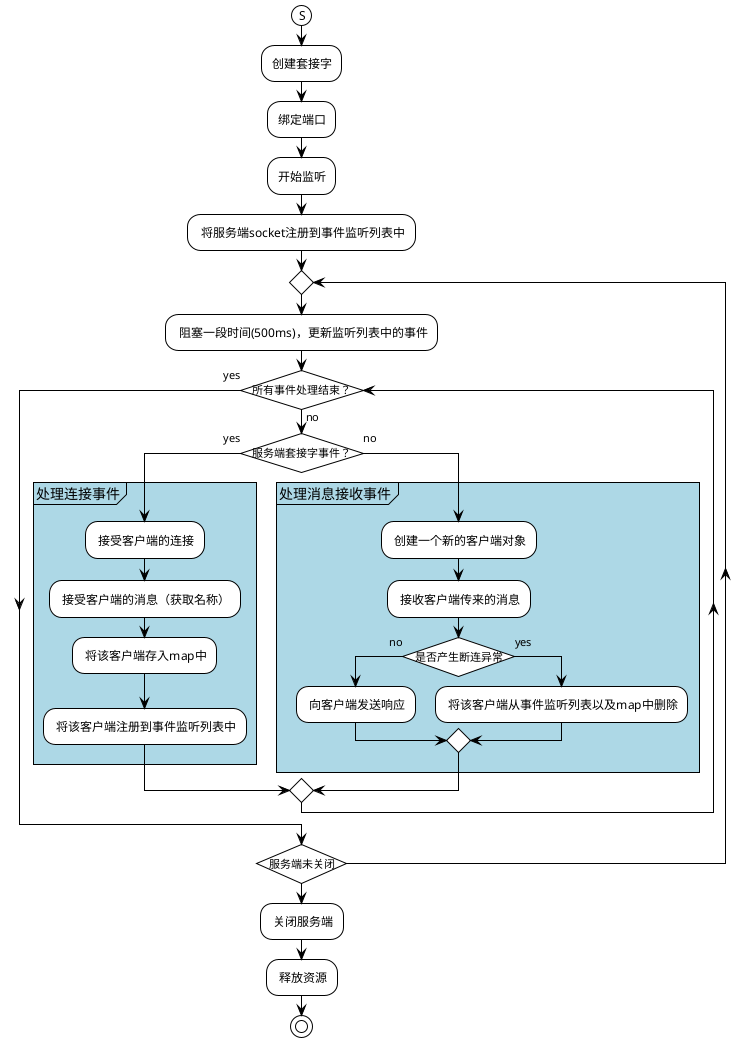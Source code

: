 @startuml
!theme plain
skinparam conditionStyle InsideDiamond
|服务端线程|
/' start '/
(S)
:创建套接字;
:绑定端口;
:开始监听;
: 将服务端socket注册到事件监听列表中;
repeat 
    : 阻塞一段时间(500ms)，更新监听列表中的事件;
    while (所有事件处理结束？) is (no)
        if (服务端套接字事件？) then (yes)
            partition 处理连接事件 #lightblue
            : 接受客户端的连接;
            : 接受客户端的消息（获取名称）;
            : 将该客户端存入map中;
            : 将该客户端注册到事件监听列表中;
        }
        else (no)
            partition 处理消息接收事件 #lightblue
            : 创建一个新的客户端对象;
            : 接收客户端传来的消息;
            if (是否产生断连异常) then (no)
                : 向客户端发送响应;
            else (yes)
                : 将该客户端从事件监听列表以及map中删除;
            endif
        }
        endif
    end while (yes)
repeat while (服务端未关闭)
: 关闭服务端;
: 释放资源;
stop
@enduml

